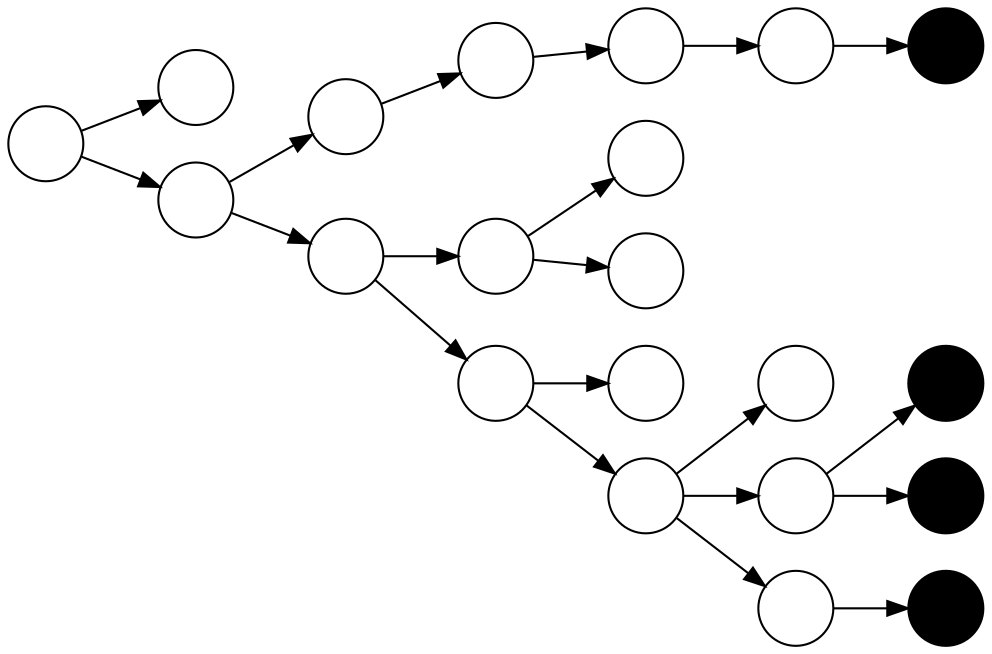 strict digraph Extant
{
	graph [rankdir="LR"];

	0 [label="",shape="circle"];
	1 [label="",shape="circle"];
	2 [label="",shape="circle"];
	3 [label="",shape="circle"];
	4 [label="",shape="circle"];
	5 [label="",shape="circle"];
	6 [label="",shape="circle"];
	7 [label="",shape="circle"];
	8 [label="",shape="circle"];
	9 [label="",shape="circle"];
	10 [label="",shape="circle"];
	11 [label="",shape="circle"];
	12 [label="",shape="circle"];
	13 [label="",shape="circle"];
	14 [label="",shape="circle"];
	15 [label="",shape="circle"];
	16 [label="",shape="circle"];
	17 [label="",shape="circle"];
	18 [label="",shape="circle"];
	19 [label="",shape="circle"];
	20 [label="",shape="circle"];

	0 -> 1;
	0 -> 2;
	2 -> 3;
	2 -> 4;
	3 -> 5;
	4 -> 6;
	4 -> 7;
	5 -> 8;
	6 -> 9;
	6 -> 10;
	7 -> 11;
	7 -> 12;
	8 -> 13;
	12 -> 14;
	12 -> 15;
	12 -> 16;
	13 -> 17;
	15 -> 18;
	15 -> 19;
	16 -> 20;

	17 [style="filled",fillcolor="black"];
	18 [style="filled",fillcolor="black"];
	19 [style="filled",fillcolor="black"];
	20 [style="filled",fillcolor="black"];
}